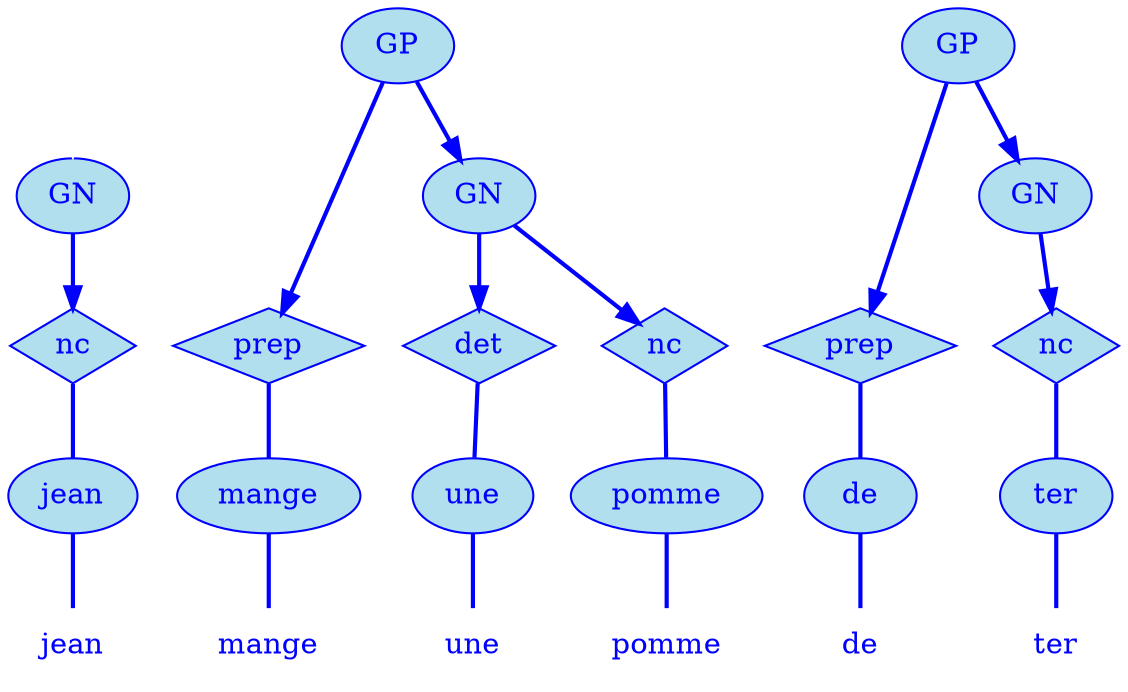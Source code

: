 digraph g {
	graph [bb="0,0,503,324"];
	node [label="\N"];
	graph [_draw_="c 5 -white C 5 -white P 4 0 0 0 324 503 324 503 0 ",
		xdotversion="1.2"];
	"mc1s1_t1#token84" [label=jean, shape=plaintext, fillcolor=lightblue2, fontcolor=blue, pos="31,18", width="0.75", height="0.50", _ldraw_="F 14.000000 11 -Times-Roman c 4 -blue T 31 13 0 29 4 -jean "];
	"mc1s1_W1#wordmc1s1_t1#token" [label=jean, shape=ellipse, fillcolor=lightblue2, fontcolor=blue, pos="31,90", width="0.86", height="0.50", color=blue, style=filled, _draw_="S 6 -filled c 4 -blue C 10 -lightblue2 E 31 90 31 18 ", _ldraw_="F 14.000000 11 -Times-Roman c 4 -blue T 31 85 0 29 4 -jean "];
	"mc1s1_P1L1#pos" [label=nc, shape=diamond, fillcolor=lightblue2, fontcolor=blue, pos="31,162", width="0.75", height="0.50", color=blue, style=filled, _draw_="S 6 -filled c 4 -blue C 10 -lightblue2 P 4 31 180 4 162 31 144 58 162 ", _ldraw_="F 14.000000 11 -Times-Roman c 4 -blue T 31 157 0 16 2 -nc "];
	"mc1s1_chk0#chunk" [label=GN, fillcolor=lightblue2, fontcolor=blue, pos="31,234", width="0.75", height="0.50", color=blue, style=filled, arrowhead=doubleoctagon, _draw_="S 6 -filled c 4 -blue C 10 -lightblue2 E 31 234 27 18 ", _ldraw_="F 14.000000 11 -Times-Roman c 4 -blue T 31 229 0 22 2 -GN "];
	"mc1s1_t3#token87" [label=mange, shape=plaintext, fillcolor=lightblue2, fontcolor=blue, pos="124,18", width="0.86", height="0.50", _ldraw_="F 14.000000 11 -Times-Roman c 4 -blue T 124 13 0 47 5 -mange "];
	"mc1s1_W2#wordmc1s1_t3#token" [label=mange, shape=ellipse, fillcolor=lightblue2, fontcolor=blue, pos="124,90", width="1.22", height="0.50", color=blue, style=filled, _draw_="S 6 -filled c 4 -blue C 10 -lightblue2 E 124 90 44 18 ", _ldraw_="F 14.000000 11 -Times-Roman c 4 -blue T 124 85 0 47 5 -mange "];
	"mc1s1_P18#pos" [label=prep, shape=diamond, fillcolor=lightblue2, fontcolor=blue, pos="131,162", width="0.89", height="0.50", color=blue, style=filled, _draw_="S 6 -filled c 4 -blue C 10 -lightblue2 P 4 131 180 99 162 131 144 163 162 ", _ldraw_="F 14.000000 11 -Times-Roman c 4 -blue T 131 157 0 31 4 -prep "];
	"mc1s1_t5#token78" [label=une, shape=plaintext, fillcolor=lightblue2, fontcolor=blue, pos="215,18", width="0.75", height="0.50", _ldraw_="F 14.000000 11 -Times-Roman c 4 -blue T 215 13 0 26 3 -une "];
	"mc1s1_W3#wordmc1s1_t5#token" [label=une, shape=ellipse, fillcolor=lightblue2, fontcolor=blue, pos="215,90", width="0.81", height="0.50", color=blue, style=filled, _draw_="S 6 -filled c 4 -blue C 10 -lightblue2 E 215 90 29 18 ", _ldraw_="F 14.000000 11 -Times-Roman c 4 -blue T 215 85 0 26 3 -une "];
	"mc1s1_P28L1#pos" [label=det, shape=diamond, fillcolor=lightblue2, fontcolor=blue, pos="215,162", width="0.75", height="0.50", color=blue, style=filled, _draw_="S 6 -filled c 4 -blue C 10 -lightblue2 P 4 215 180 188 162 215 144 242 162 ", _ldraw_="F 14.000000 11 -Times-Roman c 4 -blue T 215 157 0 23 3 -det "];
	"mc1s1_t7#token16" [label=pomme, shape=plaintext, fillcolor=lightblue2, fontcolor=blue, pos="308,18", width="0.92", height="0.50", _ldraw_="F 14.000000 11 -Times-Roman c 4 -blue T 308 13 0 50 5 -pomme "];
	"mc1s1_W4#wordmc1s1_t7#token" [label=pomme, shape=ellipse, fillcolor=lightblue2, fontcolor=blue, pos="308,90", width="1.28", height="0.50", color=blue, style=filled, _draw_="S 6 -filled c 4 -blue C 10 -lightblue2 E 308 90 46 18 ", _ldraw_="F 14.000000 11 -Times-Roman c 4 -blue T 308 85 0 50 5 -pomme "];
	"mc1s1_P43L1#pos" [label=nc, shape=diamond, fillcolor=lightblue2, fontcolor=blue, pos="298,162", width="0.75", height="0.50", color=blue, style=filled, _draw_="S 6 -filled c 4 -blue C 10 -lightblue2 P 4 298 180 271 162 298 144 325 162 ", _ldraw_="F 14.000000 11 -Times-Roman c 4 -blue T 298 157 0 16 2 -nc "];
	"mc1s1_chk1#chunk" [label=GN, fillcolor=lightblue2, fontcolor=blue, pos="215,234", width="0.75", height="0.50", color=blue, style=filled, arrowhead=doubleoctagon, _draw_="S 6 -filled c 4 -blue C 10 -lightblue2 E 215 234 27 18 ", _ldraw_="F 14.000000 11 -Times-Roman c 4 -blue T 215 229 0 22 2 -GN "];
	"mc1s1_chk4#chunk" [label=GP, fillcolor=lightblue2, fontcolor=blue, pos="180,306", width="0.75", height="0.50", color=blue, style=filled, arrowhead=doubleoctagon, _draw_="S 6 -filled c 4 -blue C 10 -lightblue2 E 180 306 27 18 ", _ldraw_="F 14.000000 11 -Times-Roman c 4 -blue T 180 301 0 20 2 -GP "];
	"mc1s1_t9#token94" [label=de, shape=plaintext, fillcolor=lightblue2, fontcolor=blue, pos="399,18", width="0.75", height="0.50", _ldraw_="F 14.000000 11 -Times-Roman c 4 -blue T 399 13 0 17 2 -de "];
	"mc1s1_W5#wordmc1s1_t9#token" [label=de, shape=ellipse, fillcolor=lightblue2, fontcolor=blue, pos="399,90", width="0.75", height="0.50", color=blue, style=filled, _draw_="S 6 -filled c 4 -blue C 10 -lightblue2 E 399 90 27 18 ", _ldraw_="F 14.000000 11 -Times-Roman c 4 -blue T 399 85 0 17 2 -de "];
	"mc1s1_P59L1#pos" [label=prep, shape=diamond, fillcolor=lightblue2, fontcolor=blue, pos="399,162", width="0.89", height="0.50", color=blue, style=filled, _draw_="S 6 -filled c 4 -blue C 10 -lightblue2 P 4 399 180 367 162 399 144 431 162 ", _ldraw_="F 14.000000 11 -Times-Roman c 4 -blue T 399 157 0 31 4 -prep "];
	"mc1s1_t11#token36" [label=ter, shape=plaintext, fillcolor=lightblue2, fontcolor=blue, pos="476,18", width="0.75", height="0.50", _ldraw_="F 14.000000 11 -Times-Roman c 4 -blue T 476 13 0 20 3 -ter "];
	"mc1s1_W6#wordmc1s1_t11#token" [label=ter, shape=ellipse, fillcolor=lightblue2, fontcolor=blue, pos="476,90", width="0.75", height="0.50", color=blue, style=filled, _draw_="S 6 -filled c 4 -blue C 10 -lightblue2 E 476 90 27 18 ", _ldraw_="F 14.000000 11 -Times-Roman c 4 -blue T 476 85 0 20 3 -ter "];
	"mc1s1_P71#pos" [label=nc, shape=diamond, fillcolor=lightblue2, fontcolor=blue, pos="476,162", width="0.75", height="0.50", color=blue, style=filled, _draw_="S 6 -filled c 4 -blue C 10 -lightblue2 P 4 476 180 449 162 476 144 503 162 ", _ldraw_="F 14.000000 11 -Times-Roman c 4 -blue T 476 157 0 16 2 -nc "];
	"mc1s1_chk2#chunk" [label=GN, fillcolor=lightblue2, fontcolor=blue, pos="470,234", width="0.75", height="0.50", color=blue, style=filled, arrowhead=doubleoctagon, _draw_="S 6 -filled c 4 -blue C 10 -lightblue2 E 470 234 27 18 ", _ldraw_="F 14.000000 11 -Times-Roman c 4 -blue T 470 229 0 22 2 -GN "];
	"mc1s1_chk5#chunk" [label=GP, fillcolor=lightblue2, fontcolor=blue, pos="437,306", width="0.75", height="0.50", color=blue, style=filled, arrowhead=doubleoctagon, _draw_="S 6 -filled c 4 -blue C 10 -lightblue2 E 437 306 27 18 ", _ldraw_="F 14.000000 11 -Times-Roman c 4 -blue T 437 301 0 20 2 -GP "];
	"mc1s1_chk0#chunk#empty" [shape=point, fillcolor=white, fontcolor=white, pos="31,306", width="0.06", height="0.06", color=white, size=2, _draw_="S 6 -filled c 5 -white C 5 -white E 31 306 2 2 "];
	"mc1s1_W1#wordmc1s1_t1#token" -> "mc1s1_t1#token84" [arrowhead=none, color=blue, fontcolor=blue, style=bold, minlen=1, pos="31,72 31,61 31,47 31,36", _draw_="S 4 -bold c 4 -blue B 4 31 72 31 61 31 47 31 36 "];
	"mc1s1_P1L1#pos" -> "mc1s1_W1#wordmc1s1_t1#token" [arrowhead=none, color=blue, fontcolor=blue, style=bold, minlen=1, pos="31,144 31,133 31,119 31,108", _draw_="S 4 -bold c 4 -blue B 4 31 144 31 133 31 119 31 108 "];
	"mc1s1_chk0#chunk" -> "mc1s1_P1L1#pos" [color=blue, fontcolor=blue, style=bold, minlen=1, pos="e,31,180 31,216 31,208 31,199 31,190", shape=normal, _draw_="S 4 -bold c 4 -blue B 4 31 216 31 208 31 199 31 190 ", _hdraw_="S 5 -solid S 15 -setlinewidth(1) c 4 -blue C 4 -blue P 3 35 190 31 180 28 190 "];
	"mc1s1_W2#wordmc1s1_t3#token" -> "mc1s1_t3#token87" [arrowhead=none, color=blue, fontcolor=blue, style=bold, minlen=1, pos="124,72 124,61 124,47 124,36", _draw_="S 4 -bold c 4 -blue B 4 124 72 124 61 124 47 124 36 "];
	"mc1s1_P18#pos" -> "mc1s1_W2#wordmc1s1_t3#token" [arrowhead=none, color=blue, fontcolor=blue, style=bold, minlen=1, pos="129,145 128,134 127,119 126,108", _draw_="S 4 -bold c 4 -blue B 4 129 145 128 134 127 119 126 108 "];
	"mc1s1_W3#wordmc1s1_t5#token" -> "mc1s1_t5#token78" [arrowhead=none, color=blue, fontcolor=blue, style=bold, minlen=1, pos="215,72 215,61 215,47 215,36", _draw_="S 4 -bold c 4 -blue B 4 215 72 215 61 215 47 215 36 "];
	"mc1s1_P28L1#pos" -> "mc1s1_W3#wordmc1s1_t5#token" [arrowhead=none, color=blue, fontcolor=blue, style=bold, minlen=1, pos="215,144 215,133 215,119 215,108", _draw_="S 4 -bold c 4 -blue B 4 215 144 215 133 215 119 215 108 "];
	"mc1s1_W4#wordmc1s1_t7#token" -> "mc1s1_t7#token16" [arrowhead=none, color=blue, fontcolor=blue, style=bold, minlen=1, pos="308,72 308,61 308,47 308,36", _draw_="S 4 -bold c 4 -blue B 4 308 72 308 61 308 47 308 36 "];
	"mc1s1_P43L1#pos" -> "mc1s1_W4#wordmc1s1_t7#token" [arrowhead=none, color=blue, fontcolor=blue, style=bold, minlen=1, pos="300,145 302,134 304,119 305,108", _draw_="S 4 -bold c 4 -blue B 4 300 145 302 134 304 119 305 108 "];
	"mc1s1_chk1#chunk" -> "mc1s1_P28L1#pos" [color=blue, fontcolor=blue, style=bold, minlen=1, pos="e,215,180 215,216 215,208 215,199 215,190", shape=normal, _draw_="S 4 -bold c 4 -blue B 4 215 216 215 208 215 199 215 190 ", _hdraw_="S 5 -solid S 15 -setlinewidth(1) c 4 -blue C 4 -blue P 3 219 190 215 180 212 190 "];
	"mc1s1_chk1#chunk" -> "mc1s1_P43L1#pos" [color=blue, fontcolor=blue, style=bold, minlen=1, pos="e,286,172 232,219 245,207 264,191 278,179", shape=normal, _draw_="S 4 -bold c 4 -blue B 4 232 219 245 207 264 191 278 179 ", _hdraw_="S 5 -solid S 15 -setlinewidth(1) c 4 -blue C 4 -blue P 3 281 181 286 172 276 176 "];
	"mc1s1_chk4#chunk" -> "mc1s1_P18#pos" [color=blue, fontcolor=blue, style=bold, minlen=2, pos="e,136,177 174,288 165,263 149,216 139,187", shape=normal, _draw_="S 4 -bold c 4 -blue B 4 174 288 165 263 149 216 139 187 ", _hdraw_="S 5 -solid S 15 -setlinewidth(1) c 4 -blue C 4 -blue P 3 142 186 136 177 136 188 "];
	"mc1s1_chk4#chunk" -> "mc1s1_chk1#chunk" [color=blue, fontcolor=blue, style=bold, minlen=1, pos="e,207,251 188,289 193,280 198,270 202,260", shape=normal, _draw_="S 4 -bold c 4 -blue B 4 188 289 193 280 198 270 202 260 ", _hdraw_="S 5 -solid S 15 -setlinewidth(1) c 4 -blue C 4 -blue P 3 205 261 207 251 199 258 "];
	"mc1s1_W5#wordmc1s1_t9#token" -> "mc1s1_t9#token94" [arrowhead=none, color=blue, fontcolor=blue, style=bold, minlen=1, pos="399,72 399,61 399,47 399,36", _draw_="S 4 -bold c 4 -blue B 4 399 72 399 61 399 47 399 36 "];
	"mc1s1_P59L1#pos" -> "mc1s1_W5#wordmc1s1_t9#token" [arrowhead=none, color=blue, fontcolor=blue, style=bold, minlen=1, pos="399,144 399,133 399,119 399,108", _draw_="S 4 -bold c 4 -blue B 4 399 144 399 133 399 119 399 108 "];
	"mc1s1_W6#wordmc1s1_t11#token" -> "mc1s1_t11#token36" [arrowhead=none, color=blue, fontcolor=blue, style=bold, minlen=1, pos="476,72 476,61 476,47 476,36", _draw_="S 4 -bold c 4 -blue B 4 476 72 476 61 476 47 476 36 "];
	"mc1s1_P71#pos" -> "mc1s1_W6#wordmc1s1_t11#token" [arrowhead=none, color=blue, fontcolor=blue, style=bold, minlen=1, pos="476,144 476,133 476,119 476,108", _draw_="S 4 -bold c 4 -blue B 4 476 144 476 133 476 119 476 108 "];
	"mc1s1_chk2#chunk" -> "mc1s1_P71#pos" [color=blue, fontcolor=blue, style=bold, minlen=1, pos="e,475,179 472,216 473,208 473,198 474,189", shape=normal, _draw_="S 4 -bold c 4 -blue B 4 472 216 473 208 473 198 474 189 ", _hdraw_="S 5 -solid S 15 -setlinewidth(1) c 4 -blue C 4 -blue P 3 477 189 475 179 471 189 "];
	"mc1s1_chk5#chunk" -> "mc1s1_P59L1#pos" [color=blue, fontcolor=blue, style=bold, minlen=2, pos="e,403,178 432,288 426,262 413,217 406,188", shape=normal, _draw_="S 4 -bold c 4 -blue B 4 432 288 426 262 413 217 406 188 ", _hdraw_="S 5 -solid S 15 -setlinewidth(1) c 4 -blue C 4 -blue P 3 409 187 403 178 403 189 "];
	"mc1s1_chk5#chunk" -> "mc1s1_chk2#chunk" [color=blue, fontcolor=blue, style=bold, minlen=1, pos="e,462,251 445,289 449,280 454,270 458,260", shape=normal, _draw_="S 4 -bold c 4 -blue B 4 445 289 449 280 454 270 458 260 ", _hdraw_="S 5 -solid S 15 -setlinewidth(1) c 4 -blue C 4 -blue P 3 461 262 462 251 455 259 "];
	"mc1s1_chk0#chunk#empty" -> "mc1s1_chk0#chunk" [color=white, fontcolor=white, minlen=1, pos="e,31,252 31,304 31,297 31,279 31,262", shape=none, _draw_="c 5 -white B 4 31 304 31 297 31 279 31 262 ", _hdraw_="S 5 -solid S 15 -setlinewidth(1) c 5 -white C 5 -white P 3 35 262 31 252 28 262 "];
}
